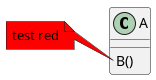{
  "sha1": "24hphcma8xaczp1e1ky4muhe5pc2tdz",
  "insertion": {
    "when": "2024-05-30T20:48:19.898Z",
    "url": "https://forum.plantuml.net/16971/how-can-apply-style-or-background-color-to-note-class-method",
    "user": "plantuml@gmail.com"
  }
}
@startuml

<style>
    note {
        .faint {
            BackgroundColor red
        }
    }
</style>

class A
{
   B()
}

note left of A::"B()" <<faint>>
 test red
end note

@enduml
